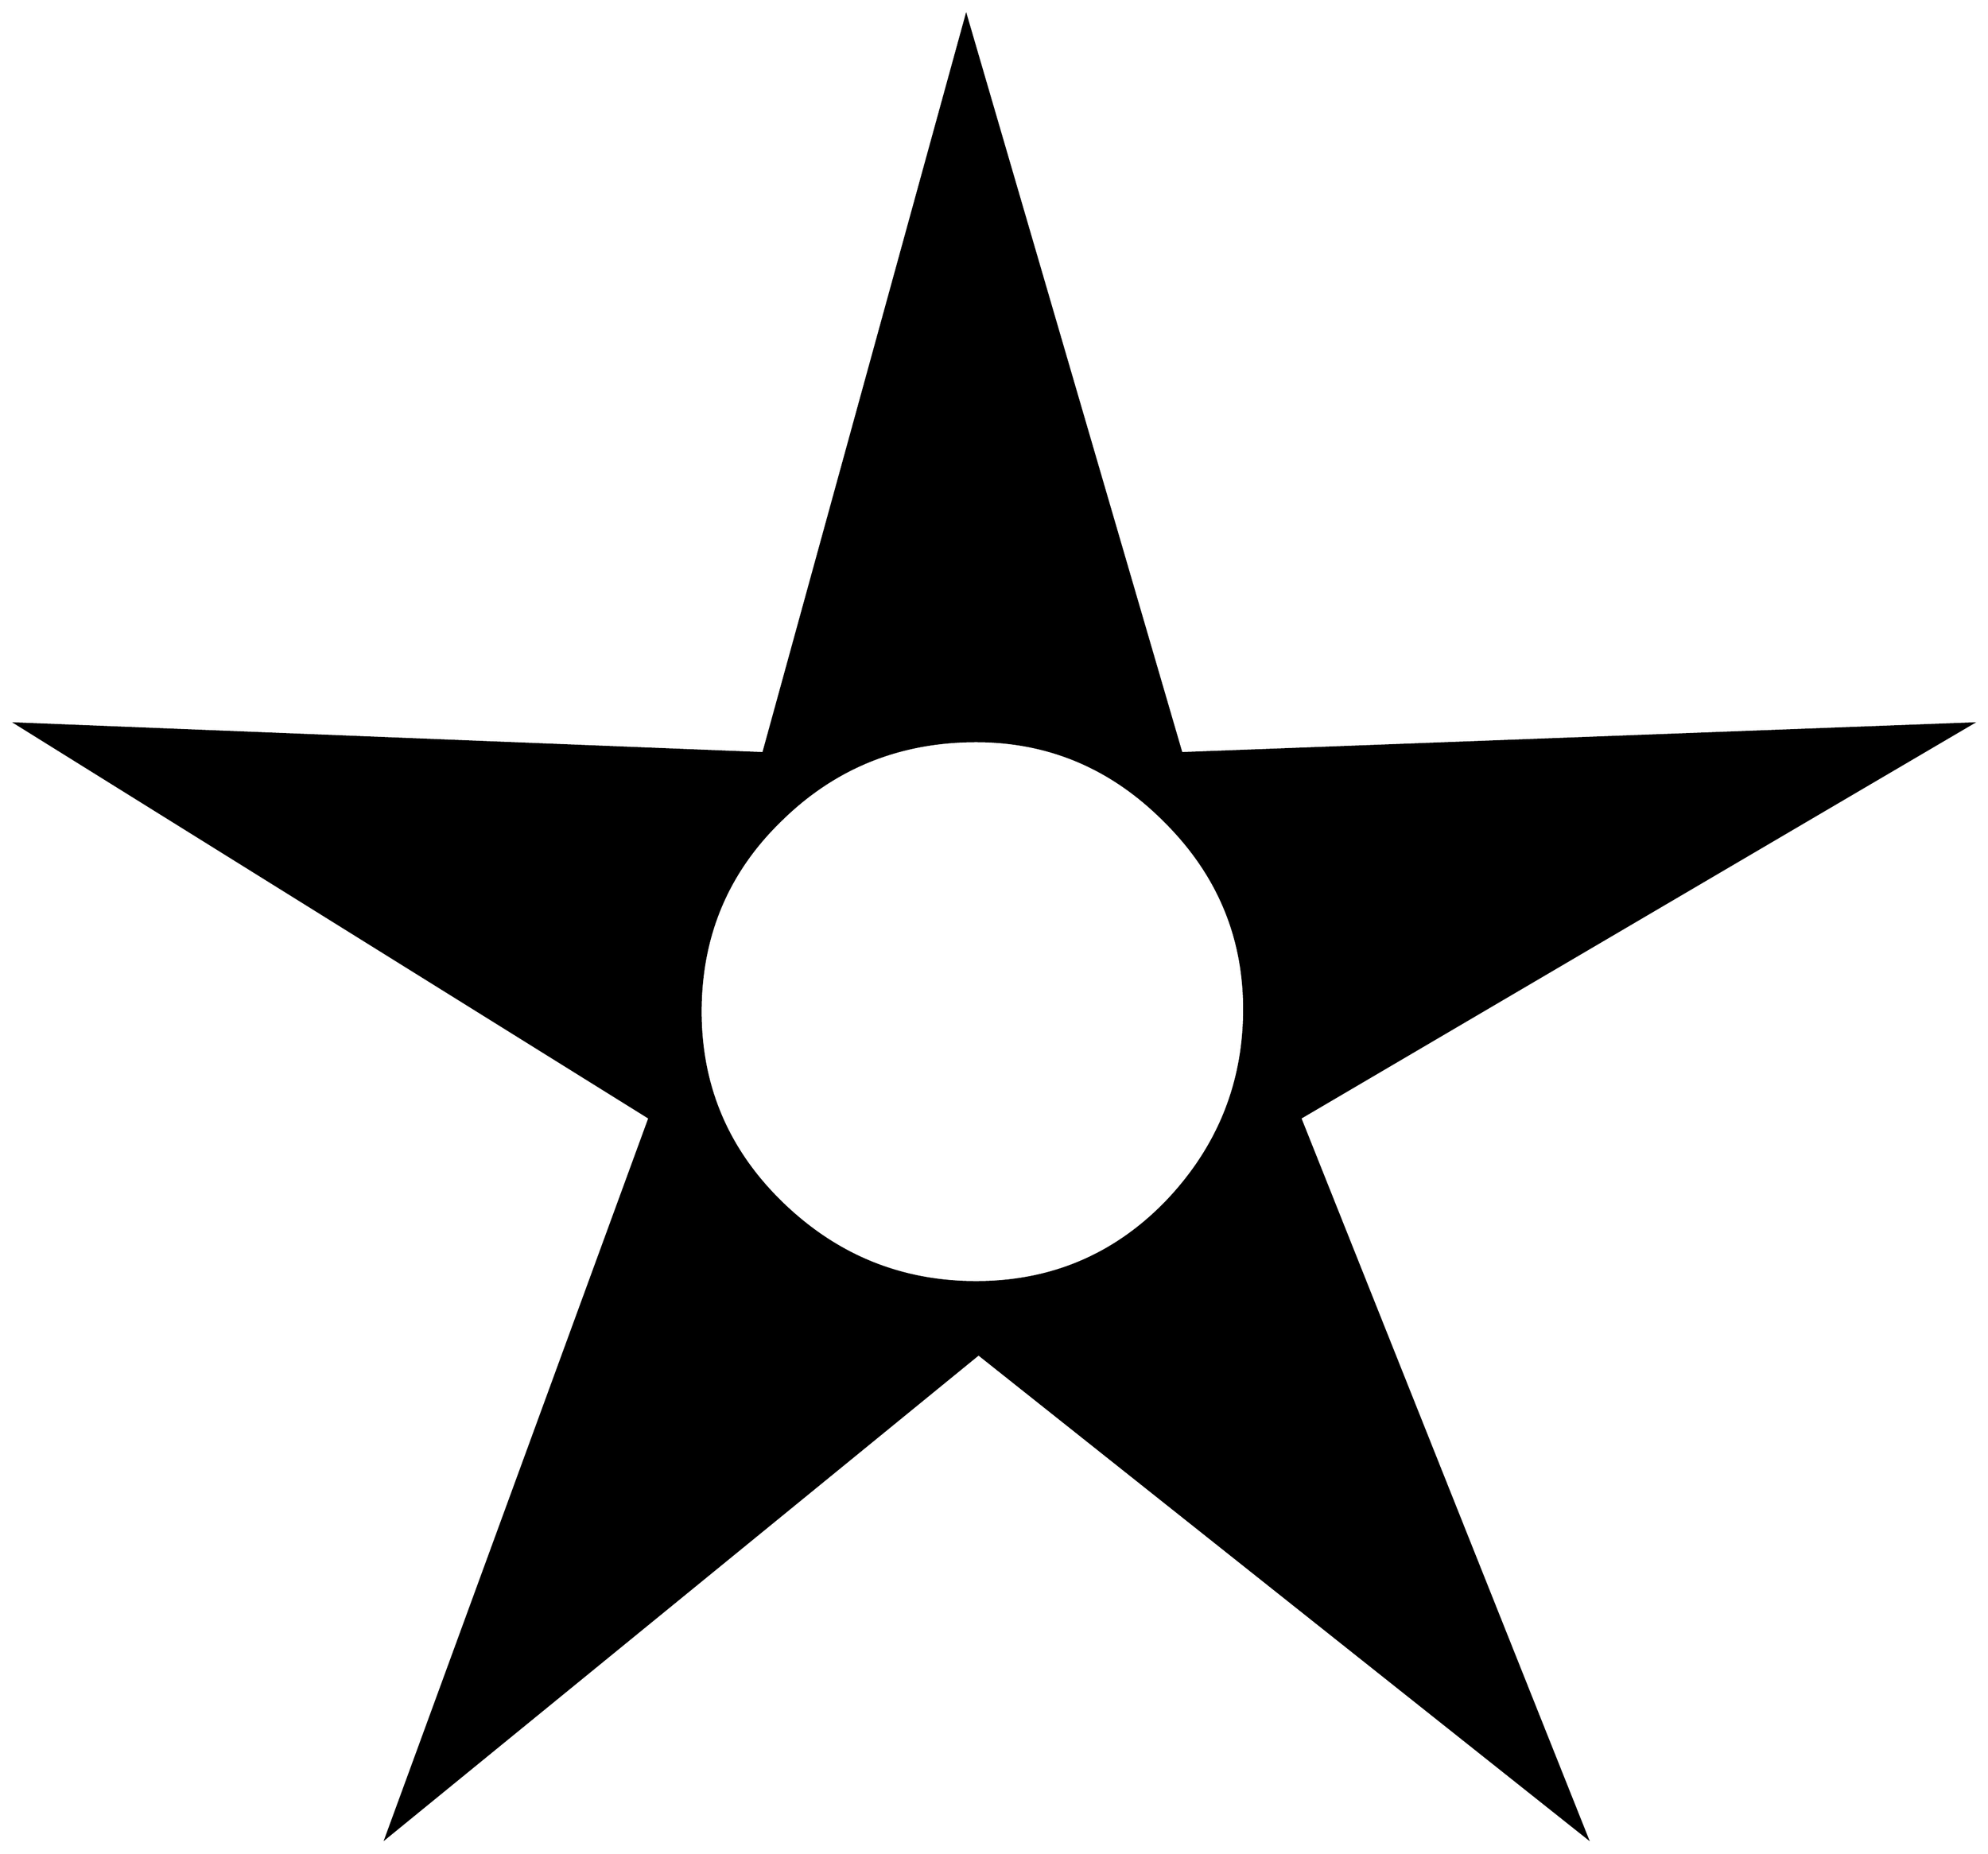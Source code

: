 


\begin{tikzpicture}[y=0.80pt, x=0.80pt, yscale=-1.0, xscale=1.0, inner sep=0pt, outer sep=0pt]
\begin{scope}[shift={(100.0,1831.0)},nonzero rule]
  \path[draw=.,fill=.,line width=1.600pt] (1681.0,-872.0) --
    (1138.0,-553.0) -- (1370.0,29.0) -- (878.0,-362.0) --
    (399.0,29.0) -- (612.0,-553.0) -- (100.0,-872.0) --
    (704.0,-848.0) -- (868.0,-1444.0) -- (1042.0,-848.0) --
    (1681.0,-872.0) -- cycle(1093.0,-641.0) .. controls
    (1093.0,-700.333) and (1071.333,-751.333) .. (1028.0,-794.0) ..
    controls (985.333,-836.667) and (934.667,-858.0) .. (876.0,-858.0)
    .. controls (814.0,-858.0) and (761.333,-836.667) ..
    (718.0,-794.0) .. controls (674.667,-752.0) and (653.0,-700.333)
    .. (653.0,-639.0) .. controls (653.0,-578.333) and
    (675.0,-526.667) .. (719.0,-484.0) .. controls (763.0,-441.333)
    and (815.333,-420.0) .. (876.0,-420.0) .. controls
    (936.667,-420.0) and (988.0,-441.667) .. (1030.0,-485.0) ..
    controls (1072.0,-529.0) and (1093.0,-581.0) ..
    (1093.0,-641.0) -- cycle;
\end{scope}

\end{tikzpicture}

